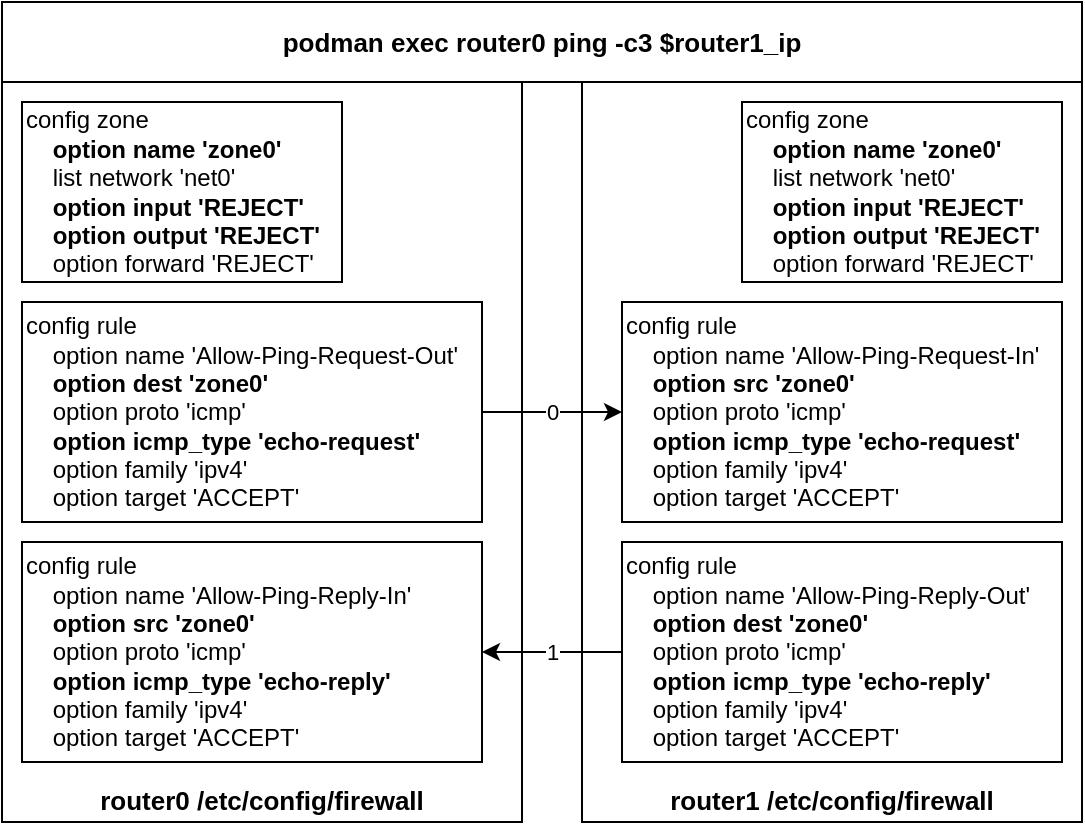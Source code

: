 <mxfile version="28.2.1">
  <diagram name="Page-1" id="n_x79ngTS3c8aQd_qMa7">
    <mxGraphModel dx="872" dy="1583" grid="1" gridSize="10" guides="1" tooltips="1" connect="1" arrows="1" fold="1" page="1" pageScale="1" pageWidth="850" pageHeight="1100" math="0" shadow="0">
      <root>
        <mxCell id="0" />
        <mxCell id="1" parent="0" />
        <mxCell id="DuA_vkoMODH4TliF59db-1" value="&lt;font style=&quot;font-size: 13px;&quot;&gt;&lt;b&gt;router0 /etc/config/firewall&lt;/b&gt;&lt;/font&gt;" style="rounded=0;whiteSpace=wrap;html=1;verticalAlign=bottom;" vertex="1" parent="1">
          <mxGeometry x="120" y="20" width="260" height="370" as="geometry" />
        </mxCell>
        <mxCell id="DuA_vkoMODH4TliF59db-2" value="&lt;font style=&quot;font-size: 13px;&quot;&gt;&lt;b&gt;router1 /etc/config/firewall&lt;/b&gt;&lt;/font&gt;" style="rounded=0;whiteSpace=wrap;html=1;verticalAlign=bottom;" vertex="1" parent="1">
          <mxGeometry x="410" y="20" width="250" height="370" as="geometry" />
        </mxCell>
        <mxCell id="DuA_vkoMODH4TliF59db-8" value="0" style="edgeStyle=orthogonalEdgeStyle;rounded=0;orthogonalLoop=1;jettySize=auto;html=1;" edge="1" parent="1" source="DuA_vkoMODH4TliF59db-3" target="DuA_vkoMODH4TliF59db-7">
          <mxGeometry relative="1" as="geometry" />
        </mxCell>
        <mxCell id="DuA_vkoMODH4TliF59db-3" value="config rule&lt;br&gt;&amp;nbsp;&amp;nbsp;&amp;nbsp; option name &#39;Allow-Ping-Request-Out&#39;&lt;br&gt;&amp;nbsp;&amp;nbsp;&amp;nbsp; &lt;b&gt;option dest &#39;zone0&#39;&lt;/b&gt;&lt;br&gt;&amp;nbsp;&amp;nbsp;&amp;nbsp; option proto &#39;icmp&#39;&lt;br&gt;&amp;nbsp;&amp;nbsp;&amp;nbsp; &lt;b&gt;option icmp_type &#39;echo-request&#39;&lt;/b&gt;&lt;br&gt;&amp;nbsp;&amp;nbsp;&amp;nbsp; option family &#39;ipv4&#39;&lt;br&gt;&amp;nbsp;&amp;nbsp;&amp;nbsp; option target &#39;ACCEPT&#39;" style="rounded=0;whiteSpace=wrap;html=1;align=left;" vertex="1" parent="1">
          <mxGeometry x="130" y="130" width="230" height="110" as="geometry" />
        </mxCell>
        <mxCell id="DuA_vkoMODH4TliF59db-4" value="config zone&lt;br&gt;&amp;nbsp;&amp;nbsp;&amp;nbsp; &lt;b&gt;option name &#39;zone0&#39;&lt;/b&gt;&lt;br&gt;&amp;nbsp;&amp;nbsp;&amp;nbsp; list network &#39;net0&#39;&lt;br&gt;&amp;nbsp;&amp;nbsp;&amp;nbsp; &lt;b&gt;option input &#39;REJECT&#39;&lt;/b&gt;&lt;br&gt;&amp;nbsp;&amp;nbsp;&amp;nbsp; &lt;b&gt;option output &#39;REJECT&#39;&lt;/b&gt;&lt;br&gt;&amp;nbsp;&amp;nbsp;&amp;nbsp; option forward &#39;REJECT&#39;" style="rounded=0;whiteSpace=wrap;html=1;align=left;" vertex="1" parent="1">
          <mxGeometry x="130" y="30" width="160" height="90" as="geometry" />
        </mxCell>
        <mxCell id="DuA_vkoMODH4TliF59db-5" value="config zone&lt;br&gt;&amp;nbsp;&amp;nbsp;&amp;nbsp; &lt;b&gt;option name &#39;zone0&#39;&lt;/b&gt;&lt;br&gt;&amp;nbsp;&amp;nbsp;&amp;nbsp; list network &#39;net0&#39;&lt;br&gt;&amp;nbsp;&amp;nbsp;&amp;nbsp; &lt;b&gt;option input &#39;REJECT&#39;&lt;/b&gt;&lt;br&gt;&amp;nbsp;&amp;nbsp;&amp;nbsp; &lt;b&gt;option output &#39;REJECT&#39;&lt;/b&gt;&lt;br&gt;&amp;nbsp;&amp;nbsp;&amp;nbsp; option forward &#39;REJECT&#39;" style="rounded=0;whiteSpace=wrap;html=1;align=left;" vertex="1" parent="1">
          <mxGeometry x="490" y="30" width="160" height="90" as="geometry" />
        </mxCell>
        <mxCell id="DuA_vkoMODH4TliF59db-7" value="config rule&lt;br&gt;&amp;nbsp;&amp;nbsp;&amp;nbsp; option name &#39;Allow-Ping-Request-In&#39;&lt;br&gt;&amp;nbsp;&amp;nbsp;&amp;nbsp; &lt;b&gt;option src &#39;zone0&#39;&lt;/b&gt;&lt;br&gt;&amp;nbsp;&amp;nbsp;&amp;nbsp; option proto &#39;icmp&#39;&lt;br&gt;&amp;nbsp;&amp;nbsp;&amp;nbsp; &lt;b&gt;option icmp_type &#39;echo-request&#39;&lt;/b&gt;&lt;br&gt;&amp;nbsp;&amp;nbsp;&amp;nbsp; option family &#39;ipv4&#39;&lt;br&gt;&amp;nbsp;&amp;nbsp;&amp;nbsp; option target &#39;ACCEPT&#39;" style="rounded=0;whiteSpace=wrap;html=1;align=left;" vertex="1" parent="1">
          <mxGeometry x="430" y="130" width="220" height="110" as="geometry" />
        </mxCell>
        <mxCell id="DuA_vkoMODH4TliF59db-11" value="1" style="edgeStyle=orthogonalEdgeStyle;rounded=0;orthogonalLoop=1;jettySize=auto;html=1;" edge="1" parent="1" source="DuA_vkoMODH4TliF59db-9" target="DuA_vkoMODH4TliF59db-10">
          <mxGeometry relative="1" as="geometry" />
        </mxCell>
        <mxCell id="DuA_vkoMODH4TliF59db-9" value="config rule&lt;br&gt;&amp;nbsp;&amp;nbsp;&amp;nbsp; option name &#39;Allow-Ping-Reply-Out&#39;&lt;br&gt;&amp;nbsp;&amp;nbsp;&amp;nbsp; &lt;b&gt;option dest &#39;zone0&#39;&lt;/b&gt;&lt;br&gt;&amp;nbsp;&amp;nbsp;&amp;nbsp; option proto &#39;icmp&#39;&lt;br&gt;&amp;nbsp;&amp;nbsp;&amp;nbsp; &lt;b&gt;option icmp_type &#39;echo-reply&#39;&lt;/b&gt;&lt;br&gt;&amp;nbsp;&amp;nbsp;&amp;nbsp; option family &#39;ipv4&#39;&lt;br&gt;&amp;nbsp;&amp;nbsp;&amp;nbsp; option target &#39;ACCEPT&#39;" style="rounded=0;whiteSpace=wrap;html=1;align=left;" vertex="1" parent="1">
          <mxGeometry x="430" y="250" width="220" height="110" as="geometry" />
        </mxCell>
        <mxCell id="DuA_vkoMODH4TliF59db-10" value="config rule&lt;br&gt;&amp;nbsp;&amp;nbsp;&amp;nbsp; option name &#39;Allow-Ping-Reply-In&#39;&lt;br&gt;&amp;nbsp;&amp;nbsp;&amp;nbsp; &lt;b&gt;option src &#39;zone0&#39;&lt;/b&gt;&lt;br&gt;&amp;nbsp;&amp;nbsp;&amp;nbsp; option proto &#39;icmp&#39;&lt;br&gt;&amp;nbsp;&amp;nbsp;&amp;nbsp; &lt;b&gt;option icmp_type &#39;echo-reply&#39;&lt;/b&gt;&lt;br&gt;&amp;nbsp;&amp;nbsp;&amp;nbsp; option family &#39;ipv4&#39;&lt;br&gt;&amp;nbsp;&amp;nbsp;&amp;nbsp; option target &#39;ACCEPT&#39;" style="rounded=0;whiteSpace=wrap;html=1;align=left;" vertex="1" parent="1">
          <mxGeometry x="130" y="250" width="230" height="110" as="geometry" />
        </mxCell>
        <mxCell id="DuA_vkoMODH4TliF59db-12" value="&lt;b&gt;&lt;font style=&quot;font-size: 13px;&quot;&gt;podman exec router0 ping -c3 $router1_ip&lt;/font&gt;&lt;/b&gt;" style="rounded=0;whiteSpace=wrap;html=1;" vertex="1" parent="1">
          <mxGeometry x="120" y="-20" width="540" height="40" as="geometry" />
        </mxCell>
      </root>
    </mxGraphModel>
  </diagram>
</mxfile>
